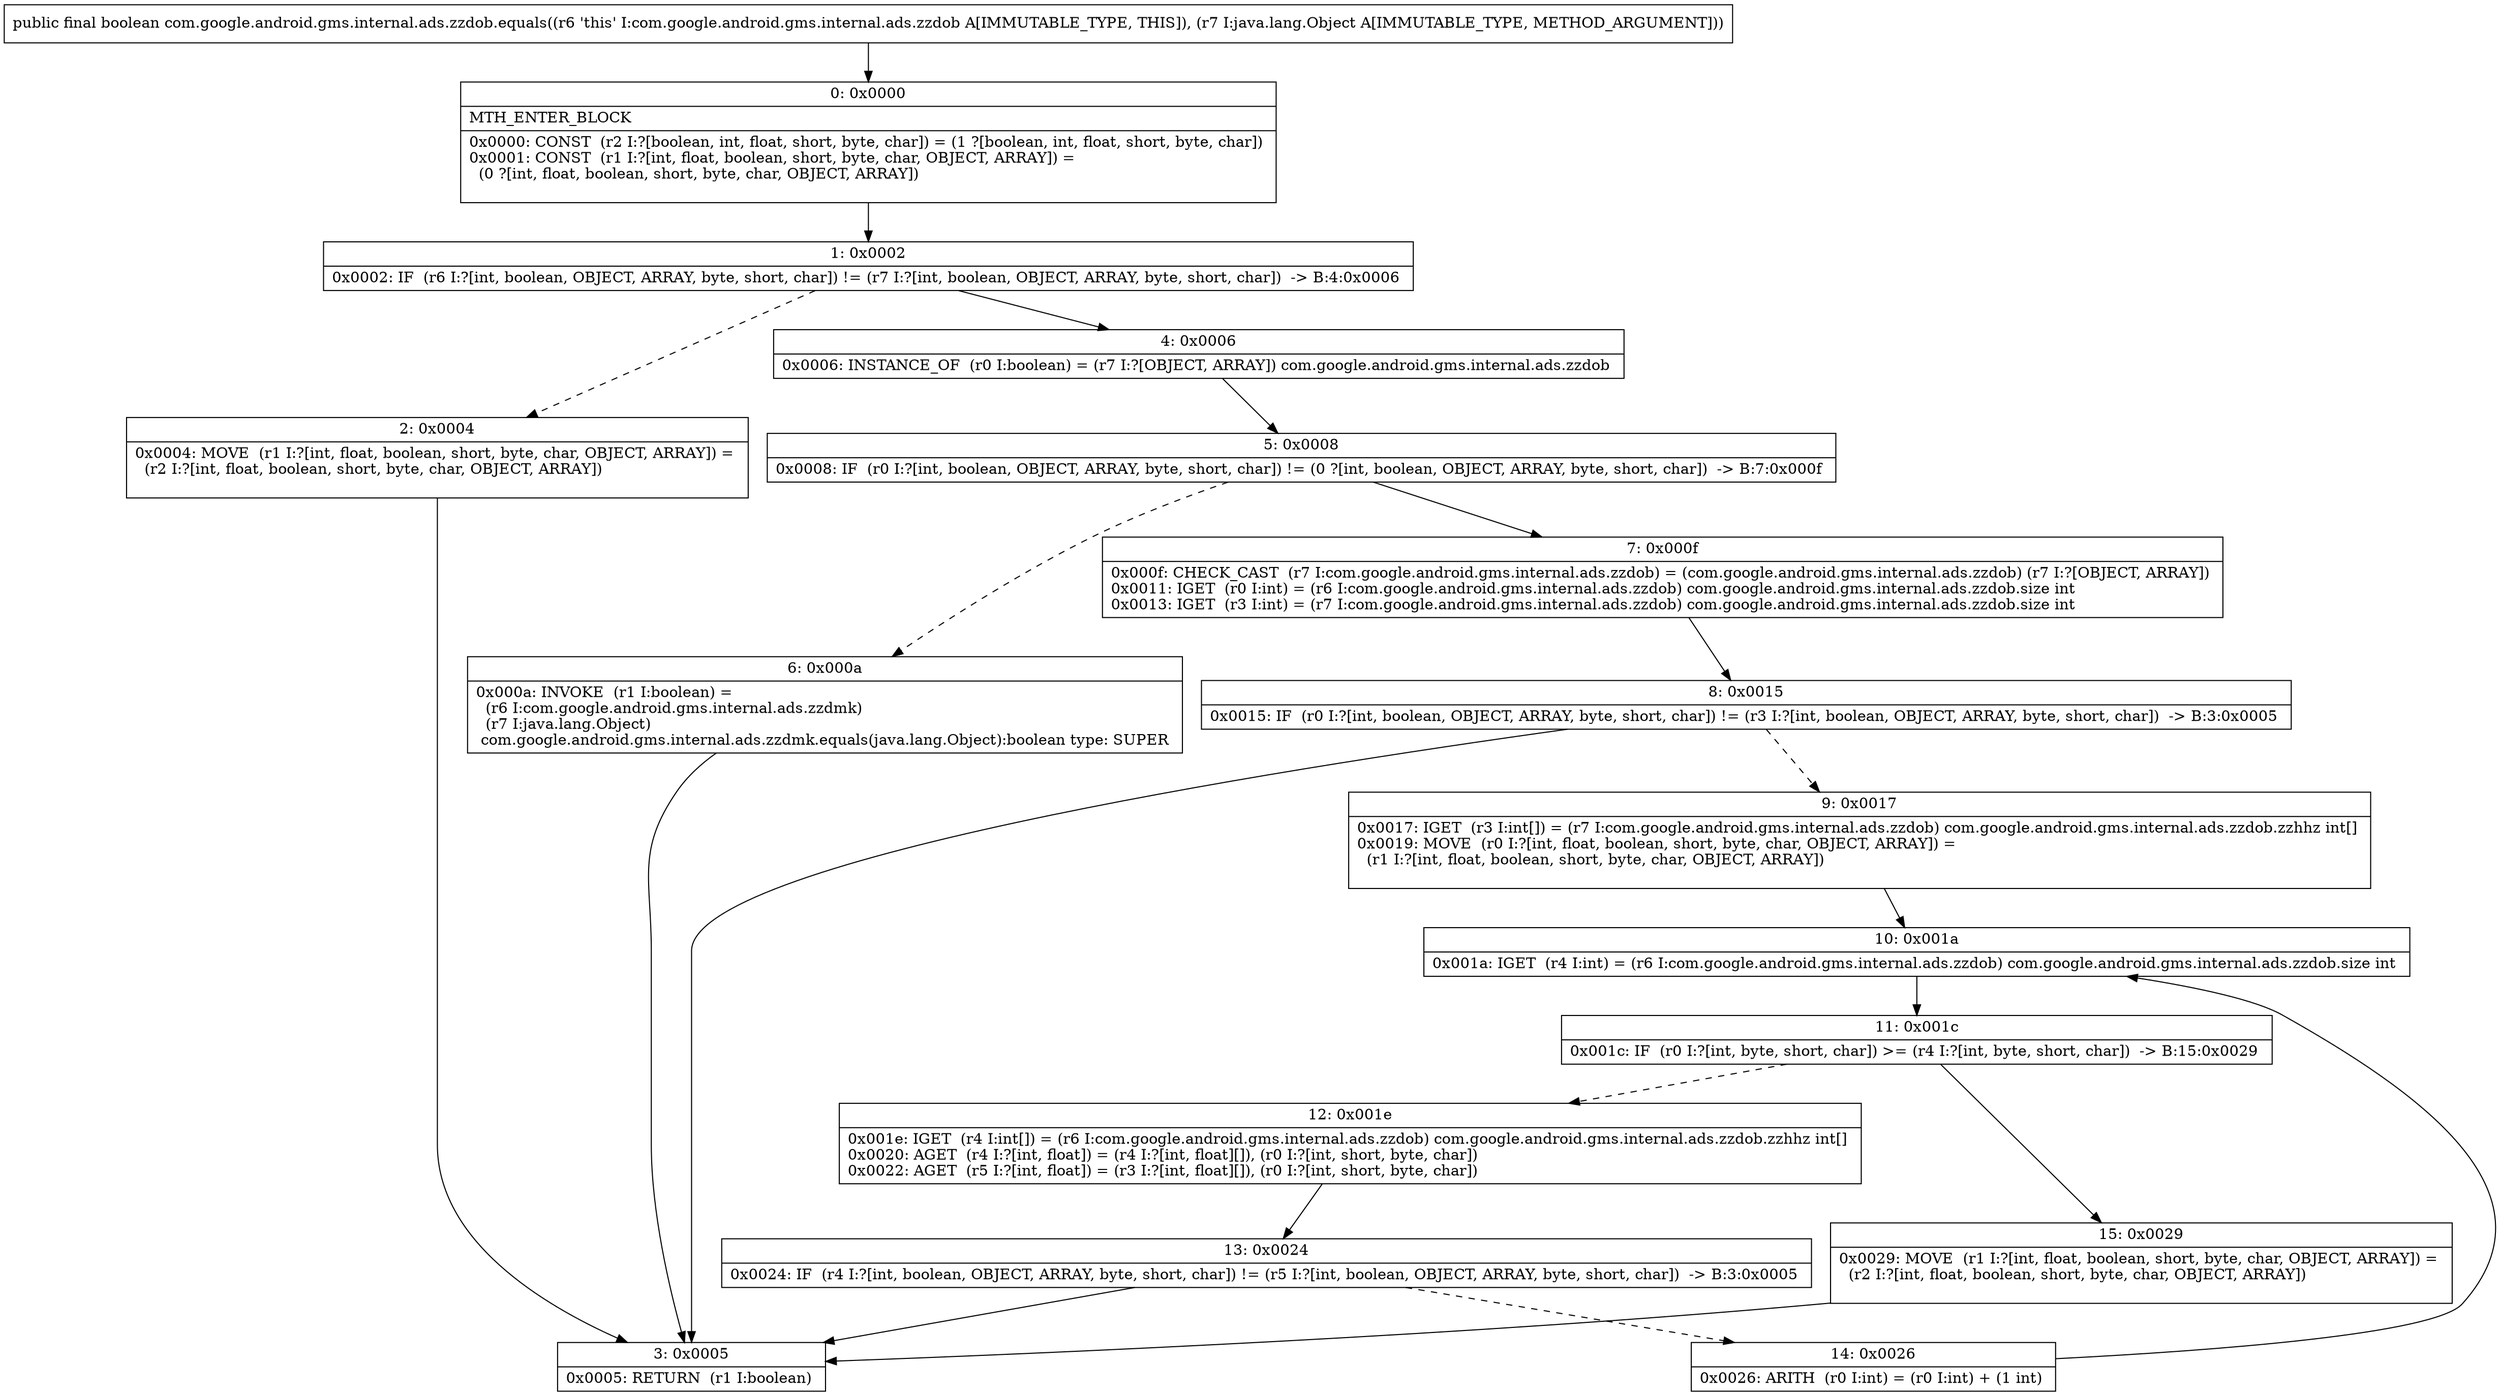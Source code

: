 digraph "CFG forcom.google.android.gms.internal.ads.zzdob.equals(Ljava\/lang\/Object;)Z" {
Node_0 [shape=record,label="{0\:\ 0x0000|MTH_ENTER_BLOCK\l|0x0000: CONST  (r2 I:?[boolean, int, float, short, byte, char]) = (1 ?[boolean, int, float, short, byte, char]) \l0x0001: CONST  (r1 I:?[int, float, boolean, short, byte, char, OBJECT, ARRAY]) = \l  (0 ?[int, float, boolean, short, byte, char, OBJECT, ARRAY])\l \l}"];
Node_1 [shape=record,label="{1\:\ 0x0002|0x0002: IF  (r6 I:?[int, boolean, OBJECT, ARRAY, byte, short, char]) != (r7 I:?[int, boolean, OBJECT, ARRAY, byte, short, char])  \-\> B:4:0x0006 \l}"];
Node_2 [shape=record,label="{2\:\ 0x0004|0x0004: MOVE  (r1 I:?[int, float, boolean, short, byte, char, OBJECT, ARRAY]) = \l  (r2 I:?[int, float, boolean, short, byte, char, OBJECT, ARRAY])\l \l}"];
Node_3 [shape=record,label="{3\:\ 0x0005|0x0005: RETURN  (r1 I:boolean) \l}"];
Node_4 [shape=record,label="{4\:\ 0x0006|0x0006: INSTANCE_OF  (r0 I:boolean) = (r7 I:?[OBJECT, ARRAY]) com.google.android.gms.internal.ads.zzdob \l}"];
Node_5 [shape=record,label="{5\:\ 0x0008|0x0008: IF  (r0 I:?[int, boolean, OBJECT, ARRAY, byte, short, char]) != (0 ?[int, boolean, OBJECT, ARRAY, byte, short, char])  \-\> B:7:0x000f \l}"];
Node_6 [shape=record,label="{6\:\ 0x000a|0x000a: INVOKE  (r1 I:boolean) = \l  (r6 I:com.google.android.gms.internal.ads.zzdmk)\l  (r7 I:java.lang.Object)\l com.google.android.gms.internal.ads.zzdmk.equals(java.lang.Object):boolean type: SUPER \l}"];
Node_7 [shape=record,label="{7\:\ 0x000f|0x000f: CHECK_CAST  (r7 I:com.google.android.gms.internal.ads.zzdob) = (com.google.android.gms.internal.ads.zzdob) (r7 I:?[OBJECT, ARRAY]) \l0x0011: IGET  (r0 I:int) = (r6 I:com.google.android.gms.internal.ads.zzdob) com.google.android.gms.internal.ads.zzdob.size int \l0x0013: IGET  (r3 I:int) = (r7 I:com.google.android.gms.internal.ads.zzdob) com.google.android.gms.internal.ads.zzdob.size int \l}"];
Node_8 [shape=record,label="{8\:\ 0x0015|0x0015: IF  (r0 I:?[int, boolean, OBJECT, ARRAY, byte, short, char]) != (r3 I:?[int, boolean, OBJECT, ARRAY, byte, short, char])  \-\> B:3:0x0005 \l}"];
Node_9 [shape=record,label="{9\:\ 0x0017|0x0017: IGET  (r3 I:int[]) = (r7 I:com.google.android.gms.internal.ads.zzdob) com.google.android.gms.internal.ads.zzdob.zzhhz int[] \l0x0019: MOVE  (r0 I:?[int, float, boolean, short, byte, char, OBJECT, ARRAY]) = \l  (r1 I:?[int, float, boolean, short, byte, char, OBJECT, ARRAY])\l \l}"];
Node_10 [shape=record,label="{10\:\ 0x001a|0x001a: IGET  (r4 I:int) = (r6 I:com.google.android.gms.internal.ads.zzdob) com.google.android.gms.internal.ads.zzdob.size int \l}"];
Node_11 [shape=record,label="{11\:\ 0x001c|0x001c: IF  (r0 I:?[int, byte, short, char]) \>= (r4 I:?[int, byte, short, char])  \-\> B:15:0x0029 \l}"];
Node_12 [shape=record,label="{12\:\ 0x001e|0x001e: IGET  (r4 I:int[]) = (r6 I:com.google.android.gms.internal.ads.zzdob) com.google.android.gms.internal.ads.zzdob.zzhhz int[] \l0x0020: AGET  (r4 I:?[int, float]) = (r4 I:?[int, float][]), (r0 I:?[int, short, byte, char]) \l0x0022: AGET  (r5 I:?[int, float]) = (r3 I:?[int, float][]), (r0 I:?[int, short, byte, char]) \l}"];
Node_13 [shape=record,label="{13\:\ 0x0024|0x0024: IF  (r4 I:?[int, boolean, OBJECT, ARRAY, byte, short, char]) != (r5 I:?[int, boolean, OBJECT, ARRAY, byte, short, char])  \-\> B:3:0x0005 \l}"];
Node_14 [shape=record,label="{14\:\ 0x0026|0x0026: ARITH  (r0 I:int) = (r0 I:int) + (1 int) \l}"];
Node_15 [shape=record,label="{15\:\ 0x0029|0x0029: MOVE  (r1 I:?[int, float, boolean, short, byte, char, OBJECT, ARRAY]) = \l  (r2 I:?[int, float, boolean, short, byte, char, OBJECT, ARRAY])\l \l}"];
MethodNode[shape=record,label="{public final boolean com.google.android.gms.internal.ads.zzdob.equals((r6 'this' I:com.google.android.gms.internal.ads.zzdob A[IMMUTABLE_TYPE, THIS]), (r7 I:java.lang.Object A[IMMUTABLE_TYPE, METHOD_ARGUMENT])) }"];
MethodNode -> Node_0;
Node_0 -> Node_1;
Node_1 -> Node_2[style=dashed];
Node_1 -> Node_4;
Node_2 -> Node_3;
Node_4 -> Node_5;
Node_5 -> Node_6[style=dashed];
Node_5 -> Node_7;
Node_6 -> Node_3;
Node_7 -> Node_8;
Node_8 -> Node_3;
Node_8 -> Node_9[style=dashed];
Node_9 -> Node_10;
Node_10 -> Node_11;
Node_11 -> Node_12[style=dashed];
Node_11 -> Node_15;
Node_12 -> Node_13;
Node_13 -> Node_3;
Node_13 -> Node_14[style=dashed];
Node_14 -> Node_10;
Node_15 -> Node_3;
}


